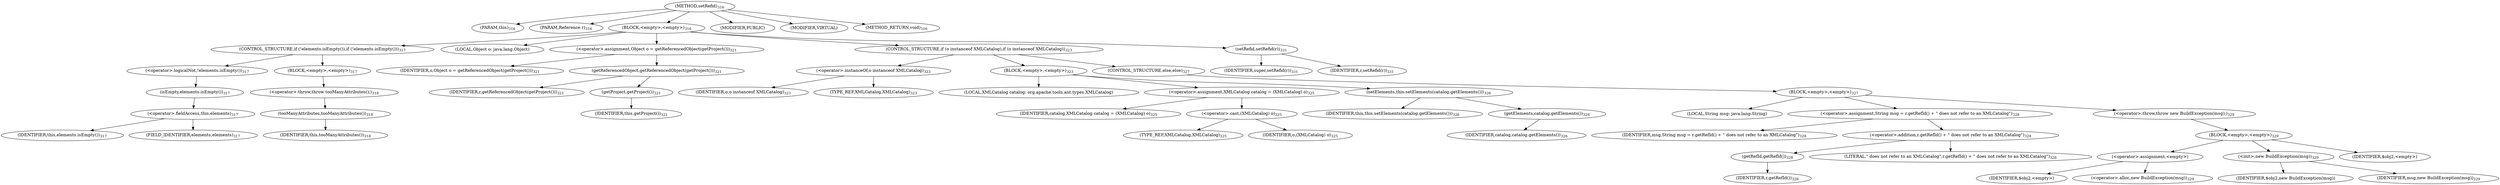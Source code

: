 digraph "setRefid" {  
"330" [label = <(METHOD,setRefid)<SUB>316</SUB>> ]
"32" [label = <(PARAM,this)<SUB>316</SUB>> ]
"331" [label = <(PARAM,Reference r)<SUB>316</SUB>> ]
"332" [label = <(BLOCK,&lt;empty&gt;,&lt;empty&gt;)<SUB>316</SUB>> ]
"333" [label = <(CONTROL_STRUCTURE,if (!elements.isEmpty()),if (!elements.isEmpty()))<SUB>317</SUB>> ]
"334" [label = <(&lt;operator&gt;.logicalNot,!elements.isEmpty())<SUB>317</SUB>> ]
"335" [label = <(isEmpty,elements.isEmpty())<SUB>317</SUB>> ]
"336" [label = <(&lt;operator&gt;.fieldAccess,this.elements)<SUB>317</SUB>> ]
"337" [label = <(IDENTIFIER,this,elements.isEmpty())<SUB>317</SUB>> ]
"338" [label = <(FIELD_IDENTIFIER,elements,elements)<SUB>317</SUB>> ]
"339" [label = <(BLOCK,&lt;empty&gt;,&lt;empty&gt;)<SUB>317</SUB>> ]
"340" [label = <(&lt;operator&gt;.throw,throw tooManyAttributes();)<SUB>318</SUB>> ]
"341" [label = <(tooManyAttributes,tooManyAttributes())<SUB>318</SUB>> ]
"31" [label = <(IDENTIFIER,this,tooManyAttributes())<SUB>318</SUB>> ]
"342" [label = <(LOCAL,Object o: java.lang.Object)> ]
"343" [label = <(&lt;operator&gt;.assignment,Object o = getReferencedObject(getProject()))<SUB>321</SUB>> ]
"344" [label = <(IDENTIFIER,o,Object o = getReferencedObject(getProject()))<SUB>321</SUB>> ]
"345" [label = <(getReferencedObject,getReferencedObject(getProject()))<SUB>321</SUB>> ]
"346" [label = <(IDENTIFIER,r,getReferencedObject(getProject()))<SUB>321</SUB>> ]
"347" [label = <(getProject,getProject())<SUB>321</SUB>> ]
"33" [label = <(IDENTIFIER,this,getProject())<SUB>321</SUB>> ]
"348" [label = <(CONTROL_STRUCTURE,if (o instanceof XMLCatalog),if (o instanceof XMLCatalog))<SUB>323</SUB>> ]
"349" [label = <(&lt;operator&gt;.instanceOf,o instanceof XMLCatalog)<SUB>323</SUB>> ]
"350" [label = <(IDENTIFIER,o,o instanceof XMLCatalog)<SUB>323</SUB>> ]
"351" [label = <(TYPE_REF,XMLCatalog,XMLCatalog)<SUB>323</SUB>> ]
"352" [label = <(BLOCK,&lt;empty&gt;,&lt;empty&gt;)<SUB>323</SUB>> ]
"353" [label = <(LOCAL,XMLCatalog catalog: org.apache.tools.ant.types.XMLCatalog)> ]
"354" [label = <(&lt;operator&gt;.assignment,XMLCatalog catalog = (XMLCatalog) o)<SUB>325</SUB>> ]
"355" [label = <(IDENTIFIER,catalog,XMLCatalog catalog = (XMLCatalog) o)<SUB>325</SUB>> ]
"356" [label = <(&lt;operator&gt;.cast,(XMLCatalog) o)<SUB>325</SUB>> ]
"357" [label = <(TYPE_REF,XMLCatalog,XMLCatalog)<SUB>325</SUB>> ]
"358" [label = <(IDENTIFIER,o,(XMLCatalog) o)<SUB>325</SUB>> ]
"359" [label = <(setElements,this.setElements(catalog.getElements()))<SUB>326</SUB>> ]
"34" [label = <(IDENTIFIER,this,this.setElements(catalog.getElements()))<SUB>326</SUB>> ]
"360" [label = <(getElements,catalog.getElements())<SUB>326</SUB>> ]
"361" [label = <(IDENTIFIER,catalog,catalog.getElements())<SUB>326</SUB>> ]
"362" [label = <(CONTROL_STRUCTURE,else,else)<SUB>327</SUB>> ]
"363" [label = <(BLOCK,&lt;empty&gt;,&lt;empty&gt;)<SUB>327</SUB>> ]
"364" [label = <(LOCAL,String msg: java.lang.String)> ]
"365" [label = <(&lt;operator&gt;.assignment,String msg = r.getRefId() + &quot; does not refer to an XMLCatalog&quot;)<SUB>328</SUB>> ]
"366" [label = <(IDENTIFIER,msg,String msg = r.getRefId() + &quot; does not refer to an XMLCatalog&quot;)<SUB>328</SUB>> ]
"367" [label = <(&lt;operator&gt;.addition,r.getRefId() + &quot; does not refer to an XMLCatalog&quot;)<SUB>328</SUB>> ]
"368" [label = <(getRefId,getRefId())<SUB>328</SUB>> ]
"369" [label = <(IDENTIFIER,r,getRefId())<SUB>328</SUB>> ]
"370" [label = <(LITERAL,&quot; does not refer to an XMLCatalog&quot;,r.getRefId() + &quot; does not refer to an XMLCatalog&quot;)<SUB>328</SUB>> ]
"371" [label = <(&lt;operator&gt;.throw,throw new BuildException(msg);)<SUB>329</SUB>> ]
"372" [label = <(BLOCK,&lt;empty&gt;,&lt;empty&gt;)<SUB>329</SUB>> ]
"373" [label = <(&lt;operator&gt;.assignment,&lt;empty&gt;)> ]
"374" [label = <(IDENTIFIER,$obj2,&lt;empty&gt;)> ]
"375" [label = <(&lt;operator&gt;.alloc,new BuildException(msg))<SUB>329</SUB>> ]
"376" [label = <(&lt;init&gt;,new BuildException(msg))<SUB>329</SUB>> ]
"377" [label = <(IDENTIFIER,$obj2,new BuildException(msg))> ]
"378" [label = <(IDENTIFIER,msg,new BuildException(msg))<SUB>329</SUB>> ]
"379" [label = <(IDENTIFIER,$obj2,&lt;empty&gt;)> ]
"380" [label = <(setRefid,setRefid(r))<SUB>331</SUB>> ]
"381" [label = <(IDENTIFIER,super,setRefid(r))<SUB>331</SUB>> ]
"382" [label = <(IDENTIFIER,r,setRefid(r))<SUB>331</SUB>> ]
"383" [label = <(MODIFIER,PUBLIC)> ]
"384" [label = <(MODIFIER,VIRTUAL)> ]
"385" [label = <(METHOD_RETURN,void)<SUB>316</SUB>> ]
  "330" -> "32" 
  "330" -> "331" 
  "330" -> "332" 
  "330" -> "383" 
  "330" -> "384" 
  "330" -> "385" 
  "332" -> "333" 
  "332" -> "342" 
  "332" -> "343" 
  "332" -> "348" 
  "332" -> "380" 
  "333" -> "334" 
  "333" -> "339" 
  "334" -> "335" 
  "335" -> "336" 
  "336" -> "337" 
  "336" -> "338" 
  "339" -> "340" 
  "340" -> "341" 
  "341" -> "31" 
  "343" -> "344" 
  "343" -> "345" 
  "345" -> "346" 
  "345" -> "347" 
  "347" -> "33" 
  "348" -> "349" 
  "348" -> "352" 
  "348" -> "362" 
  "349" -> "350" 
  "349" -> "351" 
  "352" -> "353" 
  "352" -> "354" 
  "352" -> "359" 
  "354" -> "355" 
  "354" -> "356" 
  "356" -> "357" 
  "356" -> "358" 
  "359" -> "34" 
  "359" -> "360" 
  "360" -> "361" 
  "362" -> "363" 
  "363" -> "364" 
  "363" -> "365" 
  "363" -> "371" 
  "365" -> "366" 
  "365" -> "367" 
  "367" -> "368" 
  "367" -> "370" 
  "368" -> "369" 
  "371" -> "372" 
  "372" -> "373" 
  "372" -> "376" 
  "372" -> "379" 
  "373" -> "374" 
  "373" -> "375" 
  "376" -> "377" 
  "376" -> "378" 
  "380" -> "381" 
  "380" -> "382" 
}
